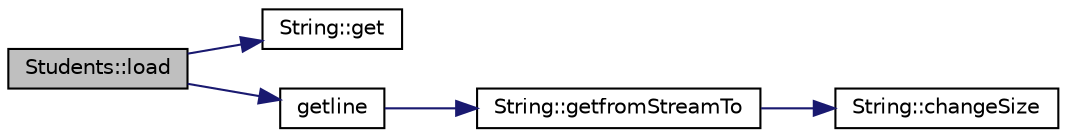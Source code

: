 digraph "Students::load"
{
 // LATEX_PDF_SIZE
  edge [fontname="Helvetica",fontsize="10",labelfontname="Helvetica",labelfontsize="10"];
  node [fontname="Helvetica",fontsize="10",shape=record];
  rankdir="LR";
  Node1 [label="Students::load",height=0.2,width=0.4,color="black", fillcolor="grey75", style="filled", fontcolor="black",tooltip="Десериализира таблица по подаден път на файл"];
  Node1 -> Node2 [color="midnightblue",fontsize="10",style="solid",fontname="Helvetica"];
  Node2 [label="String::get",height=0.2,width=0.4,color="black", fillcolor="white", style="filled",URL="$class_string.html#a5d05517bcc8df58bc5eff312e3926b61",tooltip=" "];
  Node1 -> Node3 [color="midnightblue",fontsize="10",style="solid",fontname="Helvetica"];
  Node3 [label="getline",height=0.2,width=0.4,color="black", fillcolor="white", style="filled",URL="$string_8cpp.html#ad042f5252c2de09cc55b5dd4d5525acf",tooltip=" "];
  Node3 -> Node4 [color="midnightblue",fontsize="10",style="solid",fontname="Helvetica"];
  Node4 [label="String::getfromStreamTo",height=0.2,width=0.4,color="black", fillcolor="white", style="filled",URL="$class_string.html#a07ecdb07f683392a066de2549b4dfe8c",tooltip=" "];
  Node4 -> Node5 [color="midnightblue",fontsize="10",style="solid",fontname="Helvetica"];
  Node5 [label="String::changeSize",height=0.2,width=0.4,color="black", fillcolor="white", style="filled",URL="$class_string.html#a63fe4c7be65bfc5f72e1d60ac45c557d",tooltip=" "];
}
